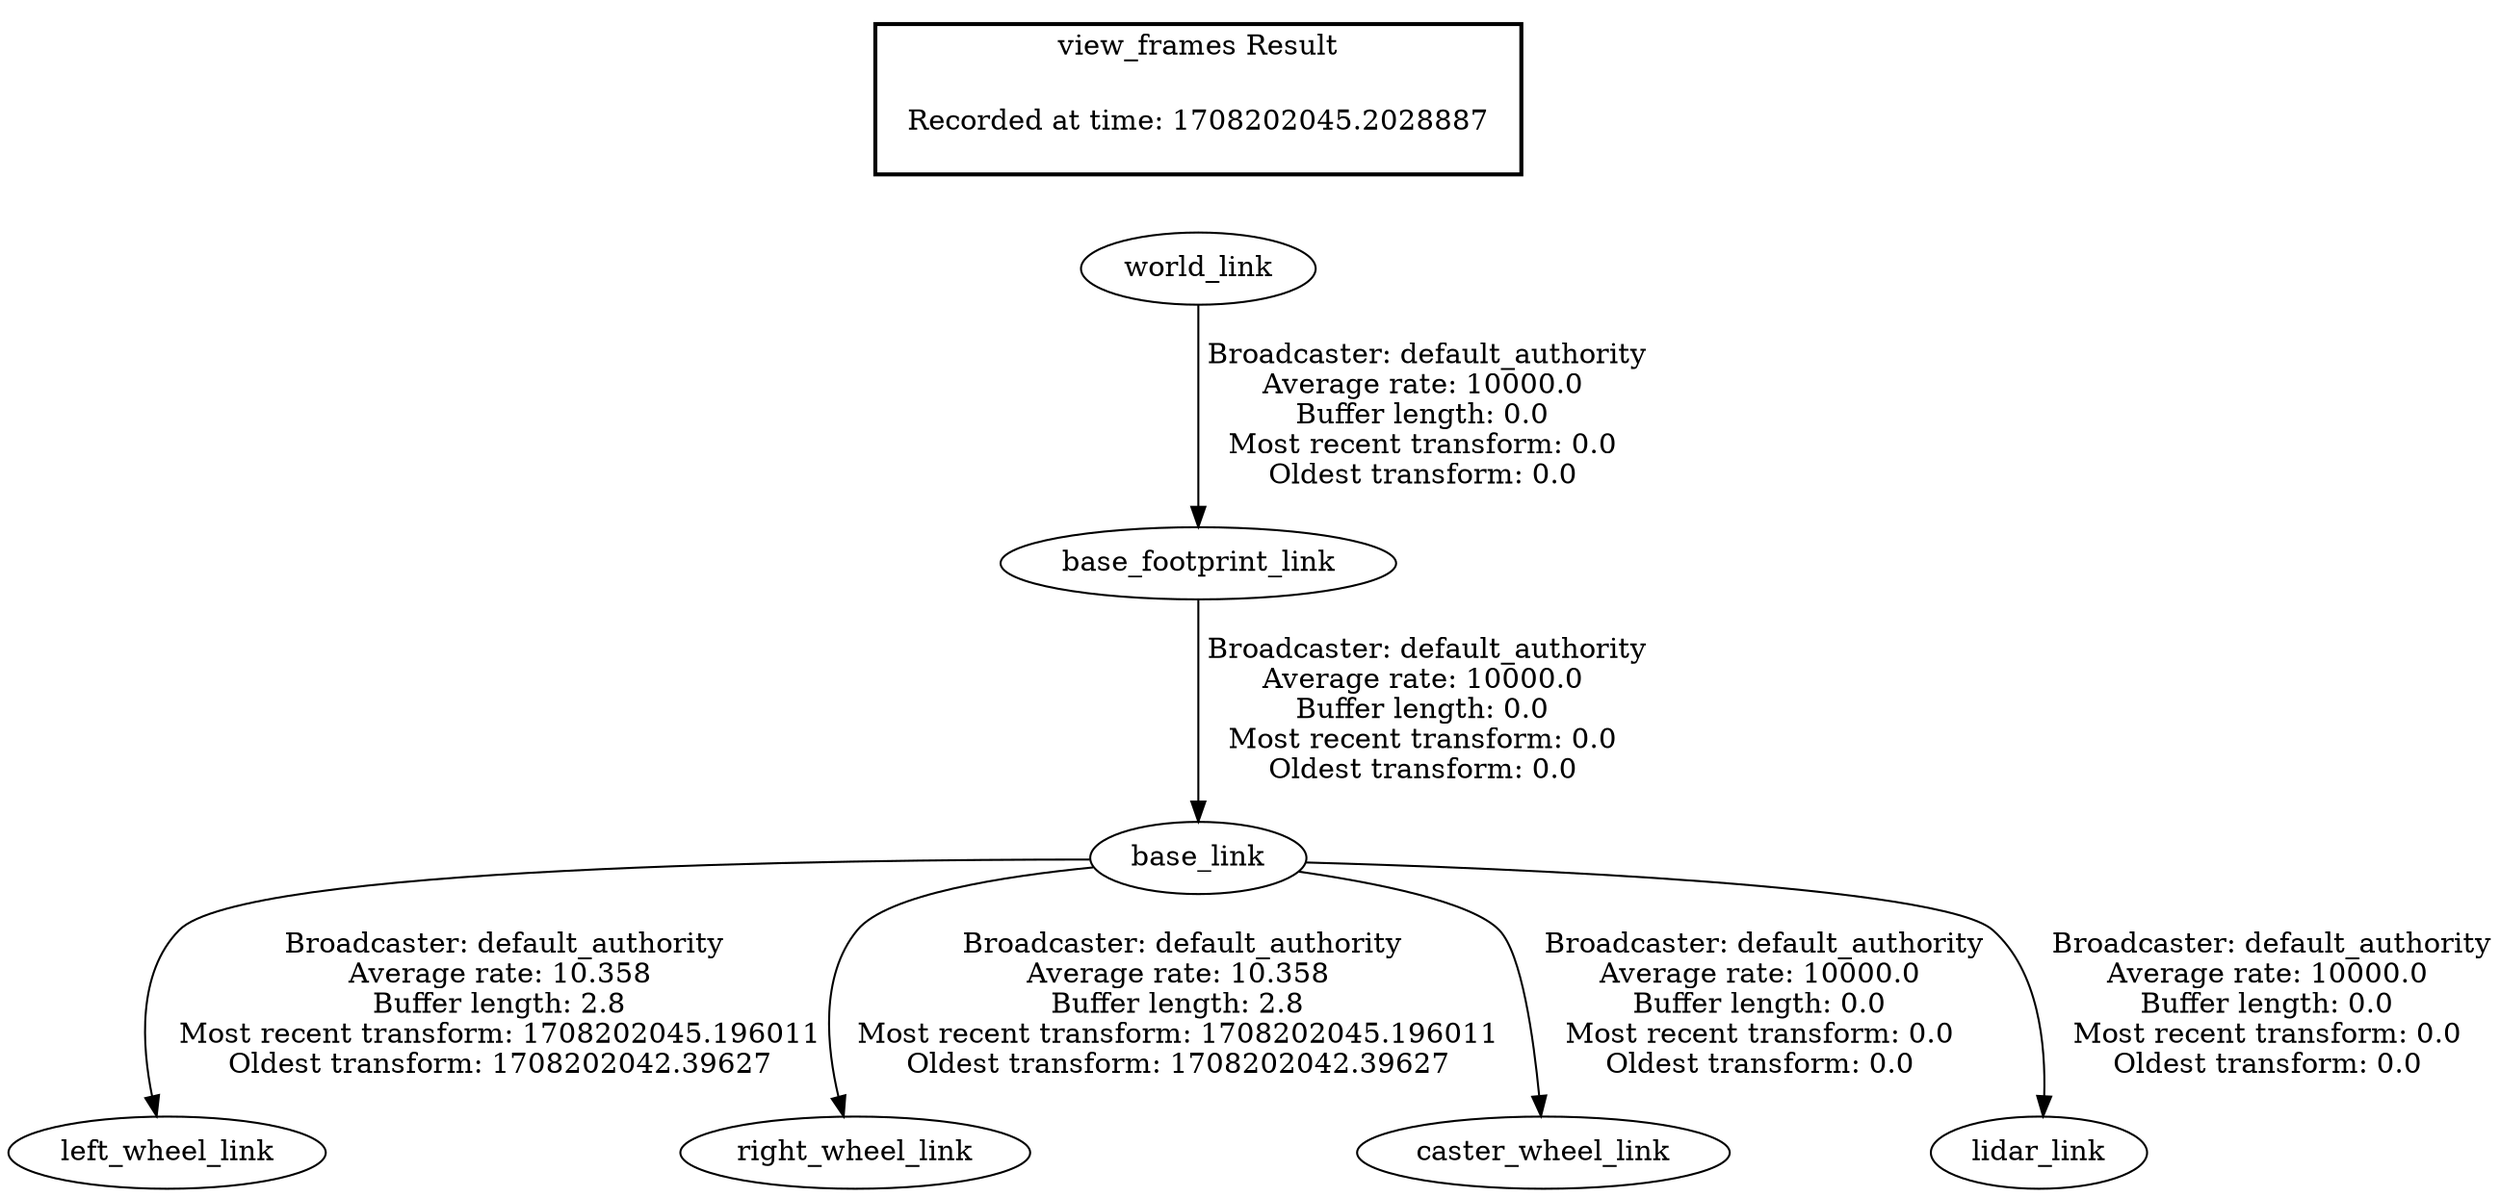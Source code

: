 digraph G {
"base_link" -> "left_wheel_link"[label=" Broadcaster: default_authority\nAverage rate: 10.358\nBuffer length: 2.8\nMost recent transform: 1708202045.196011\nOldest transform: 1708202042.39627\n"];
"base_footprint_link" -> "base_link"[label=" Broadcaster: default_authority\nAverage rate: 10000.0\nBuffer length: 0.0\nMost recent transform: 0.0\nOldest transform: 0.0\n"];
"base_link" -> "right_wheel_link"[label=" Broadcaster: default_authority\nAverage rate: 10.358\nBuffer length: 2.8\nMost recent transform: 1708202045.196011\nOldest transform: 1708202042.39627\n"];
"base_link" -> "caster_wheel_link"[label=" Broadcaster: default_authority\nAverage rate: 10000.0\nBuffer length: 0.0\nMost recent transform: 0.0\nOldest transform: 0.0\n"];
"world_link" -> "base_footprint_link"[label=" Broadcaster: default_authority\nAverage rate: 10000.0\nBuffer length: 0.0\nMost recent transform: 0.0\nOldest transform: 0.0\n"];
"base_link" -> "lidar_link"[label=" Broadcaster: default_authority\nAverage rate: 10000.0\nBuffer length: 0.0\nMost recent transform: 0.0\nOldest transform: 0.0\n"];
edge [style=invis];
 subgraph cluster_legend { style=bold; color=black; label ="view_frames Result";
"Recorded at time: 1708202045.2028887"[ shape=plaintext ] ;
}->"world_link";
}
